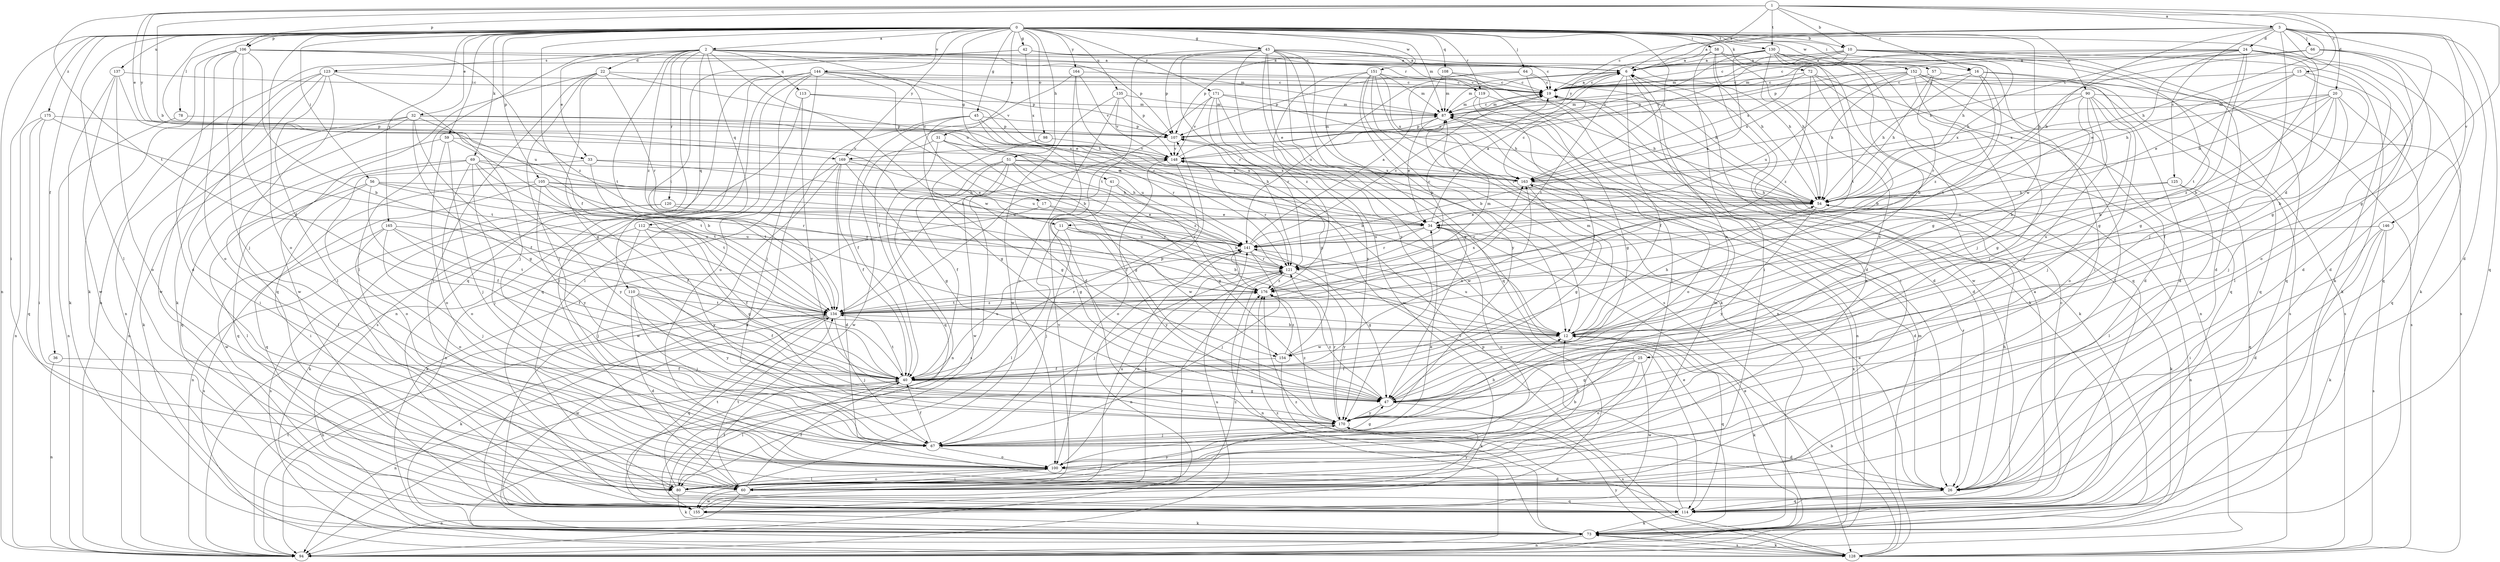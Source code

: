 strict digraph  {
0;
1;
2;
3;
6;
10;
11;
12;
15;
16;
17;
19;
20;
22;
24;
25;
26;
31;
32;
33;
34;
36;
40;
41;
42;
43;
45;
47;
51;
54;
56;
57;
58;
59;
60;
64;
66;
67;
69;
72;
73;
78;
80;
87;
90;
94;
98;
100;
105;
106;
107;
108;
110;
112;
113;
114;
119;
120;
121;
123;
125;
128;
130;
134;
135;
137;
141;
144;
146;
148;
151;
152;
154;
155;
163;
164;
165;
169;
170;
171;
175;
176;
0 -> 2  [label=a];
0 -> 10  [label=b];
0 -> 31  [label=e];
0 -> 32  [label=e];
0 -> 36  [label=f];
0 -> 40  [label=f];
0 -> 41  [label=g];
0 -> 42  [label=g];
0 -> 43  [label=g];
0 -> 45  [label=g];
0 -> 51  [label=h];
0 -> 54  [label=h];
0 -> 56  [label=i];
0 -> 57  [label=i];
0 -> 58  [label=i];
0 -> 59  [label=i];
0 -> 60  [label=i];
0 -> 64  [label=j];
0 -> 69  [label=k];
0 -> 72  [label=k];
0 -> 73  [label=k];
0 -> 78  [label=l];
0 -> 80  [label=l];
0 -> 87  [label=m];
0 -> 90  [label=n];
0 -> 94  [label=n];
0 -> 98  [label=o];
0 -> 100  [label=o];
0 -> 105  [label=p];
0 -> 106  [label=p];
0 -> 108  [label=q];
0 -> 119  [label=r];
0 -> 130  [label=t];
0 -> 135  [label=u];
0 -> 137  [label=u];
0 -> 141  [label=u];
0 -> 144  [label=v];
0 -> 151  [label=w];
0 -> 152  [label=w];
0 -> 154  [label=w];
0 -> 163  [label=x];
0 -> 164  [label=y];
0 -> 165  [label=y];
0 -> 169  [label=y];
0 -> 171  [label=z];
0 -> 175  [label=z];
1 -> 3  [label=a];
1 -> 6  [label=a];
1 -> 10  [label=b];
1 -> 11  [label=b];
1 -> 15  [label=c];
1 -> 16  [label=c];
1 -> 20  [label=d];
1 -> 33  [label=e];
1 -> 47  [label=g];
1 -> 106  [label=p];
1 -> 130  [label=t];
1 -> 134  [label=t];
1 -> 169  [label=y];
2 -> 6  [label=a];
2 -> 16  [label=c];
2 -> 17  [label=c];
2 -> 22  [label=d];
2 -> 33  [label=e];
2 -> 80  [label=l];
2 -> 107  [label=p];
2 -> 110  [label=q];
2 -> 112  [label=q];
2 -> 113  [label=q];
2 -> 114  [label=q];
2 -> 119  [label=r];
2 -> 120  [label=r];
2 -> 123  [label=s];
2 -> 134  [label=t];
2 -> 154  [label=w];
2 -> 176  [label=z];
3 -> 6  [label=a];
3 -> 11  [label=b];
3 -> 19  [label=c];
3 -> 24  [label=d];
3 -> 25  [label=d];
3 -> 26  [label=d];
3 -> 47  [label=g];
3 -> 54  [label=h];
3 -> 66  [label=j];
3 -> 67  [label=j];
3 -> 114  [label=q];
3 -> 125  [label=s];
3 -> 146  [label=v];
3 -> 169  [label=y];
6 -> 19  [label=c];
6 -> 40  [label=f];
6 -> 60  [label=i];
6 -> 87  [label=m];
6 -> 134  [label=t];
10 -> 6  [label=a];
10 -> 19  [label=c];
10 -> 26  [label=d];
10 -> 47  [label=g];
10 -> 54  [label=h];
10 -> 73  [label=k];
10 -> 87  [label=m];
10 -> 114  [label=q];
10 -> 148  [label=v];
10 -> 163  [label=x];
11 -> 67  [label=j];
11 -> 80  [label=l];
11 -> 141  [label=u];
11 -> 154  [label=w];
11 -> 170  [label=y];
12 -> 54  [label=h];
12 -> 73  [label=k];
12 -> 87  [label=m];
12 -> 114  [label=q];
12 -> 141  [label=u];
12 -> 154  [label=w];
15 -> 12  [label=b];
15 -> 19  [label=c];
15 -> 34  [label=e];
15 -> 54  [label=h];
15 -> 80  [label=l];
16 -> 19  [label=c];
16 -> 26  [label=d];
16 -> 54  [label=h];
16 -> 128  [label=s];
16 -> 134  [label=t];
16 -> 176  [label=z];
17 -> 12  [label=b];
17 -> 34  [label=e];
17 -> 73  [label=k];
19 -> 6  [label=a];
19 -> 26  [label=d];
19 -> 73  [label=k];
19 -> 87  [label=m];
20 -> 12  [label=b];
20 -> 40  [label=f];
20 -> 54  [label=h];
20 -> 67  [label=j];
20 -> 87  [label=m];
20 -> 114  [label=q];
20 -> 163  [label=x];
20 -> 176  [label=z];
22 -> 19  [label=c];
22 -> 34  [label=e];
22 -> 47  [label=g];
22 -> 60  [label=i];
22 -> 67  [label=j];
22 -> 121  [label=r];
22 -> 155  [label=w];
24 -> 6  [label=a];
24 -> 12  [label=b];
24 -> 19  [label=c];
24 -> 26  [label=d];
24 -> 34  [label=e];
24 -> 47  [label=g];
24 -> 73  [label=k];
24 -> 87  [label=m];
24 -> 134  [label=t];
24 -> 163  [label=x];
25 -> 40  [label=f];
25 -> 47  [label=g];
25 -> 100  [label=o];
25 -> 155  [label=w];
25 -> 170  [label=y];
26 -> 34  [label=e];
26 -> 54  [label=h];
26 -> 114  [label=q];
31 -> 47  [label=g];
31 -> 114  [label=q];
31 -> 141  [label=u];
31 -> 148  [label=v];
31 -> 155  [label=w];
32 -> 12  [label=b];
32 -> 34  [label=e];
32 -> 40  [label=f];
32 -> 47  [label=g];
32 -> 60  [label=i];
32 -> 73  [label=k];
32 -> 94  [label=n];
32 -> 107  [label=p];
33 -> 100  [label=o];
33 -> 134  [label=t];
33 -> 141  [label=u];
33 -> 163  [label=x];
34 -> 6  [label=a];
34 -> 100  [label=o];
34 -> 121  [label=r];
34 -> 141  [label=u];
36 -> 40  [label=f];
36 -> 94  [label=n];
40 -> 47  [label=g];
40 -> 80  [label=l];
40 -> 94  [label=n];
40 -> 107  [label=p];
40 -> 134  [label=t];
40 -> 141  [label=u];
40 -> 163  [label=x];
41 -> 47  [label=g];
41 -> 54  [label=h];
41 -> 176  [label=z];
42 -> 6  [label=a];
42 -> 19  [label=c];
42 -> 94  [label=n];
42 -> 134  [label=t];
42 -> 163  [label=x];
43 -> 6  [label=a];
43 -> 12  [label=b];
43 -> 26  [label=d];
43 -> 34  [label=e];
43 -> 54  [label=h];
43 -> 107  [label=p];
43 -> 114  [label=q];
43 -> 121  [label=r];
43 -> 128  [label=s];
43 -> 134  [label=t];
43 -> 155  [label=w];
43 -> 170  [label=y];
45 -> 12  [label=b];
45 -> 40  [label=f];
45 -> 47  [label=g];
45 -> 73  [label=k];
45 -> 107  [label=p];
45 -> 121  [label=r];
47 -> 6  [label=a];
47 -> 128  [label=s];
47 -> 170  [label=y];
47 -> 176  [label=z];
51 -> 40  [label=f];
51 -> 47  [label=g];
51 -> 54  [label=h];
51 -> 94  [label=n];
51 -> 128  [label=s];
51 -> 155  [label=w];
51 -> 163  [label=x];
51 -> 176  [label=z];
54 -> 34  [label=e];
54 -> 73  [label=k];
54 -> 94  [label=n];
54 -> 121  [label=r];
54 -> 148  [label=v];
54 -> 170  [label=y];
56 -> 40  [label=f];
56 -> 54  [label=h];
56 -> 60  [label=i];
56 -> 80  [label=l];
56 -> 121  [label=r];
56 -> 134  [label=t];
57 -> 19  [label=c];
57 -> 54  [label=h];
57 -> 121  [label=r];
57 -> 128  [label=s];
58 -> 6  [label=a];
58 -> 54  [label=h];
58 -> 60  [label=i];
58 -> 114  [label=q];
58 -> 155  [label=w];
58 -> 170  [label=y];
59 -> 67  [label=j];
59 -> 100  [label=o];
59 -> 114  [label=q];
59 -> 134  [label=t];
59 -> 148  [label=v];
60 -> 40  [label=f];
60 -> 94  [label=n];
60 -> 134  [label=t];
60 -> 141  [label=u];
60 -> 148  [label=v];
60 -> 155  [label=w];
60 -> 170  [label=y];
64 -> 19  [label=c];
64 -> 54  [label=h];
64 -> 73  [label=k];
64 -> 107  [label=p];
64 -> 141  [label=u];
66 -> 6  [label=a];
66 -> 26  [label=d];
66 -> 54  [label=h];
66 -> 100  [label=o];
66 -> 107  [label=p];
66 -> 114  [label=q];
67 -> 40  [label=f];
67 -> 47  [label=g];
67 -> 100  [label=o];
69 -> 34  [label=e];
69 -> 67  [label=j];
69 -> 80  [label=l];
69 -> 100  [label=o];
69 -> 114  [label=q];
69 -> 134  [label=t];
69 -> 163  [label=x];
69 -> 170  [label=y];
72 -> 12  [label=b];
72 -> 19  [label=c];
72 -> 94  [label=n];
72 -> 107  [label=p];
72 -> 114  [label=q];
72 -> 176  [label=z];
73 -> 34  [label=e];
73 -> 94  [label=n];
73 -> 128  [label=s];
73 -> 176  [label=z];
78 -> 94  [label=n];
78 -> 107  [label=p];
80 -> 6  [label=a];
80 -> 40  [label=f];
80 -> 73  [label=k];
80 -> 87  [label=m];
80 -> 100  [label=o];
80 -> 114  [label=q];
80 -> 134  [label=t];
80 -> 170  [label=y];
87 -> 19  [label=c];
87 -> 34  [label=e];
87 -> 94  [label=n];
87 -> 100  [label=o];
87 -> 107  [label=p];
90 -> 12  [label=b];
90 -> 47  [label=g];
90 -> 67  [label=j];
90 -> 87  [label=m];
90 -> 100  [label=o];
90 -> 128  [label=s];
90 -> 163  [label=x];
90 -> 170  [label=y];
94 -> 34  [label=e];
94 -> 134  [label=t];
94 -> 141  [label=u];
98 -> 47  [label=g];
98 -> 148  [label=v];
100 -> 12  [label=b];
100 -> 26  [label=d];
100 -> 34  [label=e];
100 -> 60  [label=i];
100 -> 80  [label=l];
105 -> 40  [label=f];
105 -> 54  [label=h];
105 -> 114  [label=q];
105 -> 141  [label=u];
105 -> 155  [label=w];
105 -> 170  [label=y];
105 -> 176  [label=z];
106 -> 6  [label=a];
106 -> 12  [label=b];
106 -> 26  [label=d];
106 -> 40  [label=f];
106 -> 67  [label=j];
106 -> 73  [label=k];
106 -> 87  [label=m];
106 -> 100  [label=o];
106 -> 176  [label=z];
107 -> 87  [label=m];
107 -> 148  [label=v];
108 -> 19  [label=c];
108 -> 26  [label=d];
108 -> 80  [label=l];
108 -> 87  [label=m];
110 -> 26  [label=d];
110 -> 40  [label=f];
110 -> 67  [label=j];
110 -> 134  [label=t];
110 -> 170  [label=y];
112 -> 40  [label=f];
112 -> 47  [label=g];
112 -> 67  [label=j];
112 -> 128  [label=s];
112 -> 141  [label=u];
112 -> 170  [label=y];
113 -> 54  [label=h];
113 -> 87  [label=m];
113 -> 128  [label=s];
113 -> 170  [label=y];
114 -> 19  [label=c];
114 -> 73  [label=k];
114 -> 148  [label=v];
114 -> 176  [label=z];
119 -> 40  [label=f];
119 -> 47  [label=g];
119 -> 54  [label=h];
119 -> 87  [label=m];
120 -> 34  [label=e];
120 -> 73  [label=k];
120 -> 94  [label=n];
120 -> 121  [label=r];
121 -> 19  [label=c];
121 -> 67  [label=j];
121 -> 94  [label=n];
121 -> 100  [label=o];
121 -> 170  [label=y];
121 -> 176  [label=z];
123 -> 19  [label=c];
123 -> 67  [label=j];
123 -> 73  [label=k];
123 -> 80  [label=l];
123 -> 94  [label=n];
123 -> 114  [label=q];
123 -> 155  [label=w];
125 -> 54  [label=h];
125 -> 80  [label=l];
125 -> 114  [label=q];
125 -> 141  [label=u];
128 -> 12  [label=b];
128 -> 73  [label=k];
128 -> 87  [label=m];
128 -> 107  [label=p];
128 -> 163  [label=x];
128 -> 170  [label=y];
130 -> 6  [label=a];
130 -> 12  [label=b];
130 -> 47  [label=g];
130 -> 54  [label=h];
130 -> 60  [label=i];
130 -> 67  [label=j];
130 -> 107  [label=p];
130 -> 134  [label=t];
130 -> 141  [label=u];
130 -> 148  [label=v];
134 -> 12  [label=b];
134 -> 67  [label=j];
134 -> 73  [label=k];
134 -> 94  [label=n];
134 -> 114  [label=q];
134 -> 121  [label=r];
134 -> 155  [label=w];
134 -> 163  [label=x];
134 -> 176  [label=z];
135 -> 87  [label=m];
135 -> 100  [label=o];
135 -> 107  [label=p];
135 -> 148  [label=v];
135 -> 155  [label=w];
137 -> 19  [label=c];
137 -> 73  [label=k];
137 -> 100  [label=o];
137 -> 141  [label=u];
137 -> 155  [label=w];
141 -> 6  [label=a];
141 -> 19  [label=c];
141 -> 47  [label=g];
141 -> 60  [label=i];
141 -> 67  [label=j];
141 -> 94  [label=n];
141 -> 121  [label=r];
144 -> 12  [label=b];
144 -> 19  [label=c];
144 -> 60  [label=i];
144 -> 67  [label=j];
144 -> 80  [label=l];
144 -> 94  [label=n];
144 -> 100  [label=o];
144 -> 107  [label=p];
144 -> 114  [label=q];
144 -> 148  [label=v];
146 -> 26  [label=d];
146 -> 60  [label=i];
146 -> 73  [label=k];
146 -> 128  [label=s];
146 -> 141  [label=u];
148 -> 19  [label=c];
148 -> 40  [label=f];
148 -> 100  [label=o];
148 -> 121  [label=r];
148 -> 163  [label=x];
151 -> 12  [label=b];
151 -> 19  [label=c];
151 -> 47  [label=g];
151 -> 73  [label=k];
151 -> 87  [label=m];
151 -> 94  [label=n];
151 -> 163  [label=x];
151 -> 170  [label=y];
151 -> 176  [label=z];
152 -> 19  [label=c];
152 -> 26  [label=d];
152 -> 54  [label=h];
152 -> 67  [label=j];
152 -> 80  [label=l];
152 -> 114  [label=q];
152 -> 128  [label=s];
152 -> 141  [label=u];
152 -> 163  [label=x];
154 -> 40  [label=f];
154 -> 73  [label=k];
154 -> 107  [label=p];
154 -> 176  [label=z];
155 -> 6  [label=a];
155 -> 73  [label=k];
155 -> 121  [label=r];
155 -> 176  [label=z];
163 -> 19  [label=c];
163 -> 26  [label=d];
163 -> 47  [label=g];
163 -> 54  [label=h];
163 -> 148  [label=v];
164 -> 19  [label=c];
164 -> 26  [label=d];
164 -> 40  [label=f];
164 -> 121  [label=r];
164 -> 148  [label=v];
165 -> 40  [label=f];
165 -> 67  [label=j];
165 -> 100  [label=o];
165 -> 128  [label=s];
165 -> 134  [label=t];
165 -> 141  [label=u];
169 -> 12  [label=b];
169 -> 26  [label=d];
169 -> 40  [label=f];
169 -> 47  [label=g];
169 -> 94  [label=n];
169 -> 155  [label=w];
169 -> 163  [label=x];
170 -> 12  [label=b];
170 -> 26  [label=d];
170 -> 67  [label=j];
170 -> 121  [label=r];
170 -> 176  [label=z];
171 -> 54  [label=h];
171 -> 87  [label=m];
171 -> 121  [label=r];
171 -> 134  [label=t];
171 -> 148  [label=v];
171 -> 155  [label=w];
171 -> 170  [label=y];
175 -> 60  [label=i];
175 -> 94  [label=n];
175 -> 107  [label=p];
175 -> 114  [label=q];
175 -> 134  [label=t];
176 -> 87  [label=m];
176 -> 134  [label=t];
}
